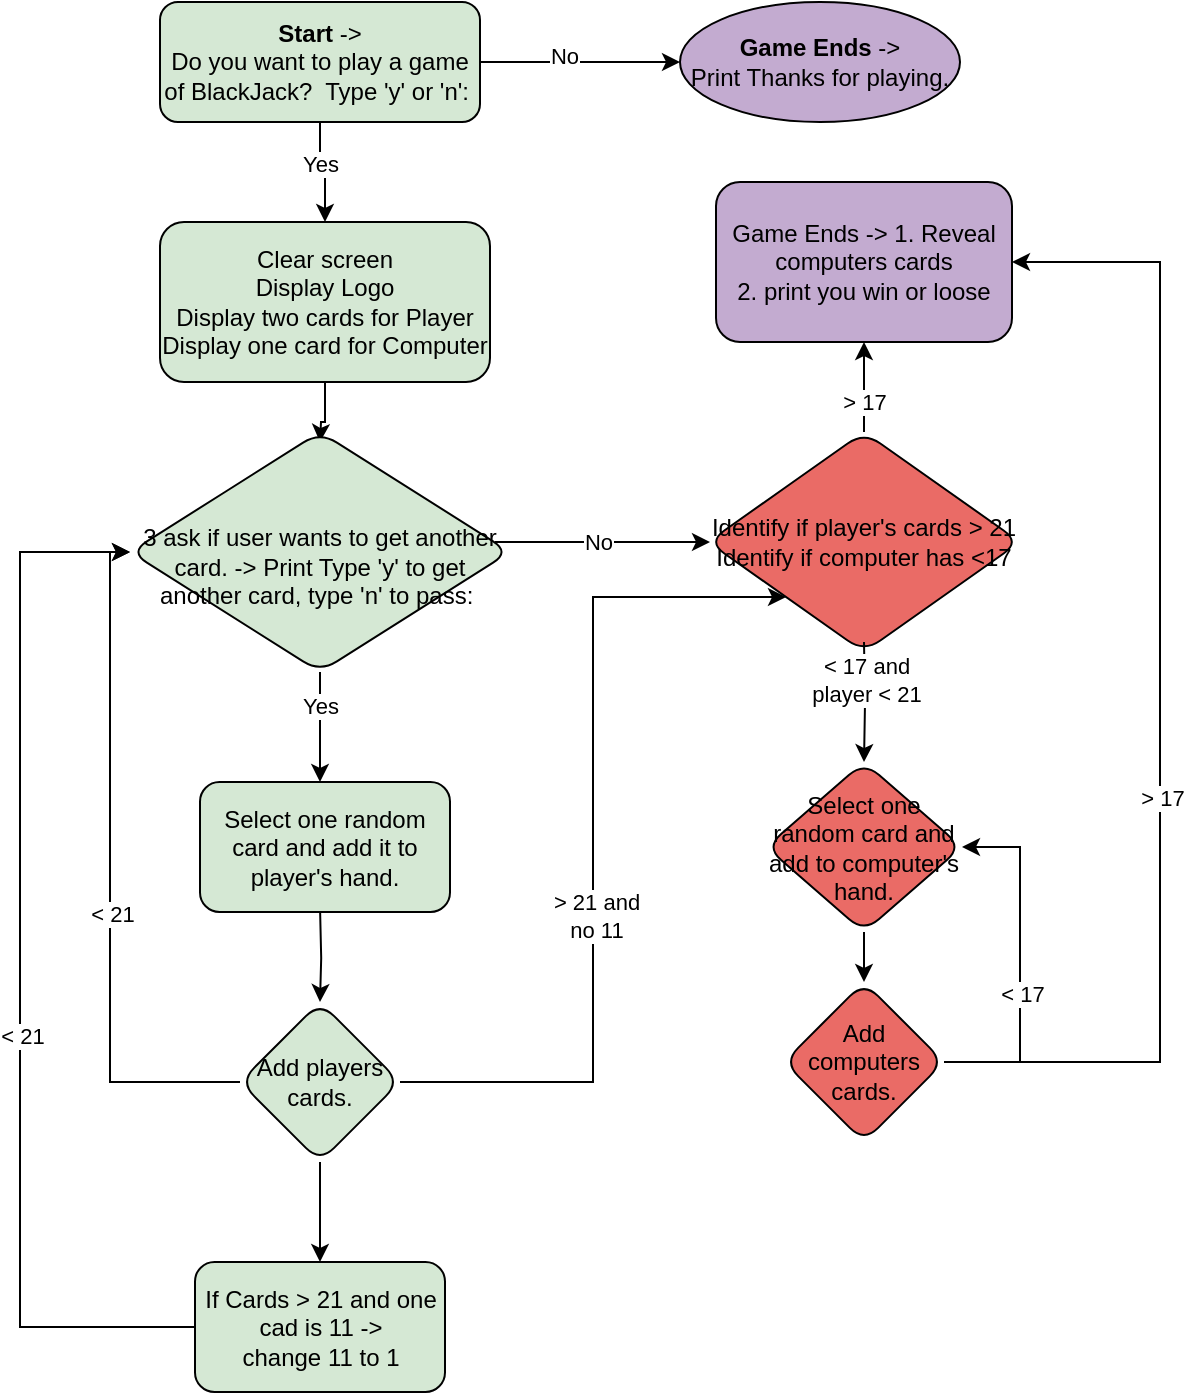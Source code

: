 <mxfile version="15.7.2" type="github">
  <diagram id="C5RBs43oDa-KdzZeNtuy" name="Page-1">
    <mxGraphModel dx="1340" dy="639" grid="1" gridSize="10" guides="1" tooltips="1" connect="1" arrows="1" fold="1" page="1" pageScale="1" pageWidth="827" pageHeight="1169" math="0" shadow="0">
      <root>
        <mxCell id="WIyWlLk6GJQsqaUBKTNV-0" />
        <mxCell id="WIyWlLk6GJQsqaUBKTNV-1" parent="WIyWlLk6GJQsqaUBKTNV-0" />
        <mxCell id="mQBNeWxecXQvB-bDdUXO-1" value="" style="edgeStyle=orthogonalEdgeStyle;rounded=0;orthogonalLoop=1;jettySize=auto;html=1;" parent="WIyWlLk6GJQsqaUBKTNV-1" source="WIyWlLk6GJQsqaUBKTNV-3" target="mQBNeWxecXQvB-bDdUXO-0" edge="1">
          <mxGeometry relative="1" as="geometry" />
        </mxCell>
        <mxCell id="mQBNeWxecXQvB-bDdUXO-10" value="Yes" style="edgeLabel;html=1;align=center;verticalAlign=middle;resizable=0;points=[];" parent="mQBNeWxecXQvB-bDdUXO-1" vertex="1" connectable="0">
          <mxGeometry x="-0.2" relative="1" as="geometry">
            <mxPoint as="offset" />
          </mxGeometry>
        </mxCell>
        <mxCell id="mQBNeWxecXQvB-bDdUXO-6" value="" style="edgeStyle=orthogonalEdgeStyle;rounded=0;orthogonalLoop=1;jettySize=auto;html=1;" parent="WIyWlLk6GJQsqaUBKTNV-1" source="WIyWlLk6GJQsqaUBKTNV-3" target="mQBNeWxecXQvB-bDdUXO-5" edge="1">
          <mxGeometry relative="1" as="geometry" />
        </mxCell>
        <mxCell id="mQBNeWxecXQvB-bDdUXO-7" value="No" style="edgeLabel;html=1;align=center;verticalAlign=middle;resizable=0;points=[];" parent="mQBNeWxecXQvB-bDdUXO-6" vertex="1" connectable="0">
          <mxGeometry x="-0.16" y="3" relative="1" as="geometry">
            <mxPoint as="offset" />
          </mxGeometry>
        </mxCell>
        <mxCell id="WIyWlLk6GJQsqaUBKTNV-3" value="&lt;b&gt;Start &lt;/b&gt;-&amp;gt;&lt;br&gt;Do you want to play a game of BlackJack?&amp;nbsp; Type &#39;y&#39; or &#39;n&#39;:&amp;nbsp;" style="rounded=1;whiteSpace=wrap;html=1;fontSize=12;glass=0;strokeWidth=1;shadow=0;fillColor=#D5E8D4;" parent="WIyWlLk6GJQsqaUBKTNV-1" vertex="1">
          <mxGeometry x="140" y="60" width="160" height="60" as="geometry" />
        </mxCell>
        <mxCell id="mQBNeWxecXQvB-bDdUXO-3" value="" style="edgeStyle=orthogonalEdgeStyle;rounded=0;orthogonalLoop=1;jettySize=auto;html=1;" parent="WIyWlLk6GJQsqaUBKTNV-1" source="mQBNeWxecXQvB-bDdUXO-0" edge="1">
          <mxGeometry relative="1" as="geometry">
            <mxPoint x="220" y="280" as="targetPoint" />
          </mxGeometry>
        </mxCell>
        <mxCell id="mQBNeWxecXQvB-bDdUXO-0" value="Clear screen&lt;br&gt;Display Logo&lt;br&gt;Display two cards for Player&lt;br&gt;Display one card for Computer" style="whiteSpace=wrap;html=1;rounded=1;shadow=0;strokeWidth=1;glass=0;fillColor=#D5E8D4;" parent="WIyWlLk6GJQsqaUBKTNV-1" vertex="1">
          <mxGeometry x="140" y="170" width="165" height="80" as="geometry" />
        </mxCell>
        <mxCell id="mQBNeWxecXQvB-bDdUXO-12" value="" style="edgeStyle=orthogonalEdgeStyle;rounded=0;orthogonalLoop=1;jettySize=auto;html=1;" parent="WIyWlLk6GJQsqaUBKTNV-1" edge="1">
          <mxGeometry relative="1" as="geometry">
            <mxPoint x="307.5" y="330" as="sourcePoint" />
            <mxPoint x="415" y="330" as="targetPoint" />
          </mxGeometry>
        </mxCell>
        <mxCell id="mQBNeWxecXQvB-bDdUXO-13" value="No" style="edgeLabel;html=1;align=center;verticalAlign=middle;resizable=0;points=[];" parent="mQBNeWxecXQvB-bDdUXO-12" vertex="1" connectable="0">
          <mxGeometry x="-0.06" relative="1" as="geometry">
            <mxPoint x="1" as="offset" />
          </mxGeometry>
        </mxCell>
        <mxCell id="mQBNeWxecXQvB-bDdUXO-5" value="&lt;b&gt;Game Ends&lt;/b&gt; -&amp;gt; &lt;br&gt;Print Thanks for playing." style="ellipse;whiteSpace=wrap;html=1;rounded=1;shadow=0;strokeWidth=1;glass=0;fillColor=#C3ABD0;" parent="WIyWlLk6GJQsqaUBKTNV-1" vertex="1">
          <mxGeometry x="400" y="60" width="140" height="60" as="geometry" />
        </mxCell>
        <mxCell id="mQBNeWxecXQvB-bDdUXO-17" value="" style="edgeStyle=orthogonalEdgeStyle;rounded=0;orthogonalLoop=1;jettySize=auto;html=1;" parent="WIyWlLk6GJQsqaUBKTNV-1" source="mQBNeWxecXQvB-bDdUXO-14" target="mQBNeWxecXQvB-bDdUXO-16" edge="1">
          <mxGeometry relative="1" as="geometry" />
        </mxCell>
        <mxCell id="mQBNeWxecXQvB-bDdUXO-18" value="&amp;gt; 17" style="edgeLabel;html=1;align=center;verticalAlign=middle;resizable=0;points=[];" parent="mQBNeWxecXQvB-bDdUXO-17" vertex="1" connectable="0">
          <mxGeometry x="-0.564" y="1" relative="1" as="geometry">
            <mxPoint x="1" y="-5" as="offset" />
          </mxGeometry>
        </mxCell>
        <mxCell id="mQBNeWxecXQvB-bDdUXO-14" value="Identify if player&#39;s cards &amp;gt; 21&lt;br&gt;Identify if computer has &amp;lt;17" style="rhombus;whiteSpace=wrap;html=1;rounded=1;shadow=0;strokeWidth=1;fillColor=#EA6B66;glass=0;" parent="WIyWlLk6GJQsqaUBKTNV-1" vertex="1">
          <mxGeometry x="414" y="275" width="156" height="110" as="geometry" />
        </mxCell>
        <mxCell id="mQBNeWxecXQvB-bDdUXO-16" value="Game Ends -&amp;gt; 1. Reveal computers cards&lt;br&gt;2. print you win or loose" style="whiteSpace=wrap;html=1;rounded=1;shadow=0;strokeWidth=1;fillColor=#C3ABD0;glass=0;" parent="WIyWlLk6GJQsqaUBKTNV-1" vertex="1">
          <mxGeometry x="418" y="150" width="148" height="80" as="geometry" />
        </mxCell>
        <mxCell id="mQBNeWxecXQvB-bDdUXO-24" value="" style="edgeStyle=orthogonalEdgeStyle;rounded=0;orthogonalLoop=1;jettySize=auto;html=1;entryX=0.5;entryY=0;entryDx=0;entryDy=0;" parent="WIyWlLk6GJQsqaUBKTNV-1" source="mQBNeWxecXQvB-bDdUXO-19" edge="1">
          <mxGeometry relative="1" as="geometry">
            <mxPoint x="220" y="450" as="targetPoint" />
          </mxGeometry>
        </mxCell>
        <mxCell id="mQBNeWxecXQvB-bDdUXO-25" value="Yes" style="edgeLabel;html=1;align=center;verticalAlign=middle;resizable=0;points=[];" parent="mQBNeWxecXQvB-bDdUXO-24" vertex="1" connectable="0">
          <mxGeometry x="-0.382" relative="1" as="geometry">
            <mxPoint as="offset" />
          </mxGeometry>
        </mxCell>
        <mxCell id="mQBNeWxecXQvB-bDdUXO-19" value="&lt;br&gt;&lt;span&gt;3 ask if user wants to get another card. -&amp;gt; Print Type &#39;y&#39; to get another card, type &#39;n&#39; to pass:&amp;nbsp;&lt;/span&gt;" style="rhombus;whiteSpace=wrap;html=1;rounded=1;shadow=0;strokeWidth=1;glass=0;fillColor=#D5E8D4;" parent="WIyWlLk6GJQsqaUBKTNV-1" vertex="1">
          <mxGeometry x="125" y="275" width="190" height="120" as="geometry" />
        </mxCell>
        <mxCell id="mQBNeWxecXQvB-bDdUXO-27" value="" style="edgeStyle=orthogonalEdgeStyle;rounded=0;orthogonalLoop=1;jettySize=auto;html=1;" parent="WIyWlLk6GJQsqaUBKTNV-1" target="mQBNeWxecXQvB-bDdUXO-26" edge="1">
          <mxGeometry relative="1" as="geometry">
            <mxPoint x="220.067" y="515" as="sourcePoint" />
          </mxGeometry>
        </mxCell>
        <mxCell id="DvhUurh1jcZjQlnbWkyJ-1" value="" style="edgeStyle=orthogonalEdgeStyle;rounded=0;orthogonalLoop=1;jettySize=auto;html=1;" edge="1" parent="WIyWlLk6GJQsqaUBKTNV-1" source="mQBNeWxecXQvB-bDdUXO-26">
          <mxGeometry relative="1" as="geometry">
            <mxPoint x="220" y="690" as="targetPoint" />
          </mxGeometry>
        </mxCell>
        <mxCell id="mQBNeWxecXQvB-bDdUXO-26" value="Add players cards." style="rhombus;whiteSpace=wrap;html=1;rounded=1;shadow=0;strokeWidth=1;glass=0;fillColor=#D5E8D4;" parent="WIyWlLk6GJQsqaUBKTNV-1" vertex="1">
          <mxGeometry x="180" y="560" width="80" height="80" as="geometry" />
        </mxCell>
        <mxCell id="mQBNeWxecXQvB-bDdUXO-28" value="" style="endArrow=classic;html=1;rounded=0;entryX=0;entryY=0.5;entryDx=0;entryDy=0;exitX=0;exitY=0.5;exitDx=0;exitDy=0;edgeStyle=orthogonalEdgeStyle;" parent="WIyWlLk6GJQsqaUBKTNV-1" source="mQBNeWxecXQvB-bDdUXO-26" target="mQBNeWxecXQvB-bDdUXO-19" edge="1">
          <mxGeometry width="50" height="50" relative="1" as="geometry">
            <mxPoint x="390" y="460" as="sourcePoint" />
            <mxPoint x="440" y="410" as="targetPoint" />
          </mxGeometry>
        </mxCell>
        <mxCell id="mQBNeWxecXQvB-bDdUXO-29" value="&amp;lt; 21" style="edgeLabel;html=1;align=center;verticalAlign=middle;resizable=0;points=[];" parent="mQBNeWxecXQvB-bDdUXO-28" vertex="1" connectable="0">
          <mxGeometry x="-0.12" y="-1" relative="1" as="geometry">
            <mxPoint as="offset" />
          </mxGeometry>
        </mxCell>
        <mxCell id="mQBNeWxecXQvB-bDdUXO-30" value="" style="endArrow=classic;html=1;rounded=0;exitX=1;exitY=0.5;exitDx=0;exitDy=0;entryX=0;entryY=1;entryDx=0;entryDy=0;edgeStyle=elbowEdgeStyle;" parent="WIyWlLk6GJQsqaUBKTNV-1" source="mQBNeWxecXQvB-bDdUXO-26" target="mQBNeWxecXQvB-bDdUXO-14" edge="1">
          <mxGeometry width="50" height="50" relative="1" as="geometry">
            <mxPoint x="390" y="450" as="sourcePoint" />
            <mxPoint x="440" y="400" as="targetPoint" />
          </mxGeometry>
        </mxCell>
        <mxCell id="mQBNeWxecXQvB-bDdUXO-31" value="&amp;gt; 21 and&lt;br&gt;no 11" style="edgeLabel;html=1;align=center;verticalAlign=middle;resizable=0;points=[];" parent="mQBNeWxecXQvB-bDdUXO-30" vertex="1" connectable="0">
          <mxGeometry x="-0.175" y="-1" relative="1" as="geometry">
            <mxPoint as="offset" />
          </mxGeometry>
        </mxCell>
        <mxCell id="mQBNeWxecXQvB-bDdUXO-32" value="" style="edgeStyle=orthogonalEdgeStyle;rounded=0;orthogonalLoop=1;jettySize=auto;html=1;" parent="WIyWlLk6GJQsqaUBKTNV-1" target="mQBNeWxecXQvB-bDdUXO-34" edge="1">
          <mxGeometry relative="1" as="geometry">
            <mxPoint x="492" y="380" as="sourcePoint" />
          </mxGeometry>
        </mxCell>
        <mxCell id="mQBNeWxecXQvB-bDdUXO-33" value="&amp;lt; 17 and&lt;br&gt;player &amp;lt; 21" style="edgeLabel;html=1;align=center;verticalAlign=middle;resizable=0;points=[];" parent="mQBNeWxecXQvB-bDdUXO-32" vertex="1" connectable="0">
          <mxGeometry x="-0.382" relative="1" as="geometry">
            <mxPoint as="offset" />
          </mxGeometry>
        </mxCell>
        <mxCell id="mQBNeWxecXQvB-bDdUXO-34" value="Select one random card and add to computer&#39;s hand." style="rhombus;whiteSpace=wrap;html=1;rounded=1;shadow=0;strokeWidth=1;glass=0;fillColor=#EA6B66;" parent="WIyWlLk6GJQsqaUBKTNV-1" vertex="1">
          <mxGeometry x="443" y="440" width="98" height="85" as="geometry" />
        </mxCell>
        <mxCell id="mQBNeWxecXQvB-bDdUXO-35" value="" style="endArrow=classic;html=1;rounded=0;exitX=1;exitY=0.5;exitDx=0;exitDy=0;edgeStyle=elbowEdgeStyle;entryX=1;entryY=0.5;entryDx=0;entryDy=0;" parent="WIyWlLk6GJQsqaUBKTNV-1" source="mQBNeWxecXQvB-bDdUXO-37" target="mQBNeWxecXQvB-bDdUXO-34" edge="1">
          <mxGeometry width="50" height="50" relative="1" as="geometry">
            <mxPoint x="566" y="525" as="sourcePoint" />
            <mxPoint x="759" y="272.5" as="targetPoint" />
            <Array as="points">
              <mxPoint x="570" y="493" />
            </Array>
          </mxGeometry>
        </mxCell>
        <mxCell id="mQBNeWxecXQvB-bDdUXO-36" value="&amp;lt; 17" style="edgeLabel;html=1;align=center;verticalAlign=middle;resizable=0;points=[];" parent="mQBNeWxecXQvB-bDdUXO-35" vertex="1" connectable="0">
          <mxGeometry x="-0.175" y="-1" relative="1" as="geometry">
            <mxPoint as="offset" />
          </mxGeometry>
        </mxCell>
        <mxCell id="mQBNeWxecXQvB-bDdUXO-37" value="Add computers cards." style="rhombus;whiteSpace=wrap;html=1;rounded=1;shadow=0;strokeWidth=1;glass=0;fillColor=#EA6B66;" parent="WIyWlLk6GJQsqaUBKTNV-1" vertex="1">
          <mxGeometry x="452" y="550" width="80" height="80" as="geometry" />
        </mxCell>
        <mxCell id="mQBNeWxecXQvB-bDdUXO-38" value="" style="edgeStyle=orthogonalEdgeStyle;rounded=0;orthogonalLoop=1;jettySize=auto;html=1;exitX=0.5;exitY=1;exitDx=0;exitDy=0;" parent="WIyWlLk6GJQsqaUBKTNV-1" source="mQBNeWxecXQvB-bDdUXO-34" target="mQBNeWxecXQvB-bDdUXO-37" edge="1">
          <mxGeometry relative="1" as="geometry">
            <mxPoint x="230" y="540" as="sourcePoint" />
            <mxPoint x="230" y="580" as="targetPoint" />
          </mxGeometry>
        </mxCell>
        <mxCell id="mQBNeWxecXQvB-bDdUXO-39" value="" style="endArrow=classic;html=1;rounded=0;edgeStyle=elbowEdgeStyle;" parent="WIyWlLk6GJQsqaUBKTNV-1" source="mQBNeWxecXQvB-bDdUXO-37" target="mQBNeWxecXQvB-bDdUXO-16" edge="1">
          <mxGeometry width="50" height="50" relative="1" as="geometry">
            <mxPoint x="542" y="600" as="sourcePoint" />
            <mxPoint x="551" y="492.5" as="targetPoint" />
            <Array as="points">
              <mxPoint x="640" y="390" />
            </Array>
          </mxGeometry>
        </mxCell>
        <mxCell id="mQBNeWxecXQvB-bDdUXO-40" value="&amp;gt; 17" style="edgeLabel;html=1;align=center;verticalAlign=middle;resizable=0;points=[];" parent="mQBNeWxecXQvB-bDdUXO-39" vertex="1" connectable="0">
          <mxGeometry x="-0.175" y="-1" relative="1" as="geometry">
            <mxPoint as="offset" />
          </mxGeometry>
        </mxCell>
        <mxCell id="DvhUurh1jcZjQlnbWkyJ-4" value="&lt;span style=&quot;font-family: &amp;#34;helvetica&amp;#34;&quot;&gt;Select one random card and add it to player&#39;s hand.&lt;/span&gt;" style="whiteSpace=wrap;html=1;rounded=1;shadow=0;strokeWidth=1;glass=0;fillColor=#D5E8D4;" vertex="1" parent="WIyWlLk6GJQsqaUBKTNV-1">
          <mxGeometry x="160" y="450" width="125" height="65" as="geometry" />
        </mxCell>
        <mxCell id="DvhUurh1jcZjQlnbWkyJ-5" value="&lt;span style=&quot;font-family: &amp;#34;helvetica&amp;#34;&quot;&gt;If Cards &amp;gt; 21 and one cad is 11 -&amp;gt; &lt;br&gt;change 11 to 1&lt;/span&gt;" style="whiteSpace=wrap;html=1;rounded=1;shadow=0;strokeWidth=1;glass=0;fillColor=#D5E8D4;" vertex="1" parent="WIyWlLk6GJQsqaUBKTNV-1">
          <mxGeometry x="157.5" y="690" width="125" height="65" as="geometry" />
        </mxCell>
        <mxCell id="DvhUurh1jcZjQlnbWkyJ-6" value="" style="endArrow=classic;html=1;rounded=0;edgeStyle=orthogonalEdgeStyle;" edge="1" parent="WIyWlLk6GJQsqaUBKTNV-1" source="DvhUurh1jcZjQlnbWkyJ-5" target="mQBNeWxecXQvB-bDdUXO-19">
          <mxGeometry width="50" height="50" relative="1" as="geometry">
            <mxPoint x="157.5" y="722.47" as="sourcePoint" />
            <mxPoint x="102.5" y="457.47" as="targetPoint" />
            <Array as="points">
              <mxPoint x="70" y="722" />
              <mxPoint x="70" y="335" />
            </Array>
          </mxGeometry>
        </mxCell>
        <mxCell id="DvhUurh1jcZjQlnbWkyJ-7" value="&amp;lt; 21" style="edgeLabel;html=1;align=center;verticalAlign=middle;resizable=0;points=[];" vertex="1" connectable="0" parent="DvhUurh1jcZjQlnbWkyJ-6">
          <mxGeometry x="-0.12" y="-1" relative="1" as="geometry">
            <mxPoint as="offset" />
          </mxGeometry>
        </mxCell>
      </root>
    </mxGraphModel>
  </diagram>
</mxfile>
